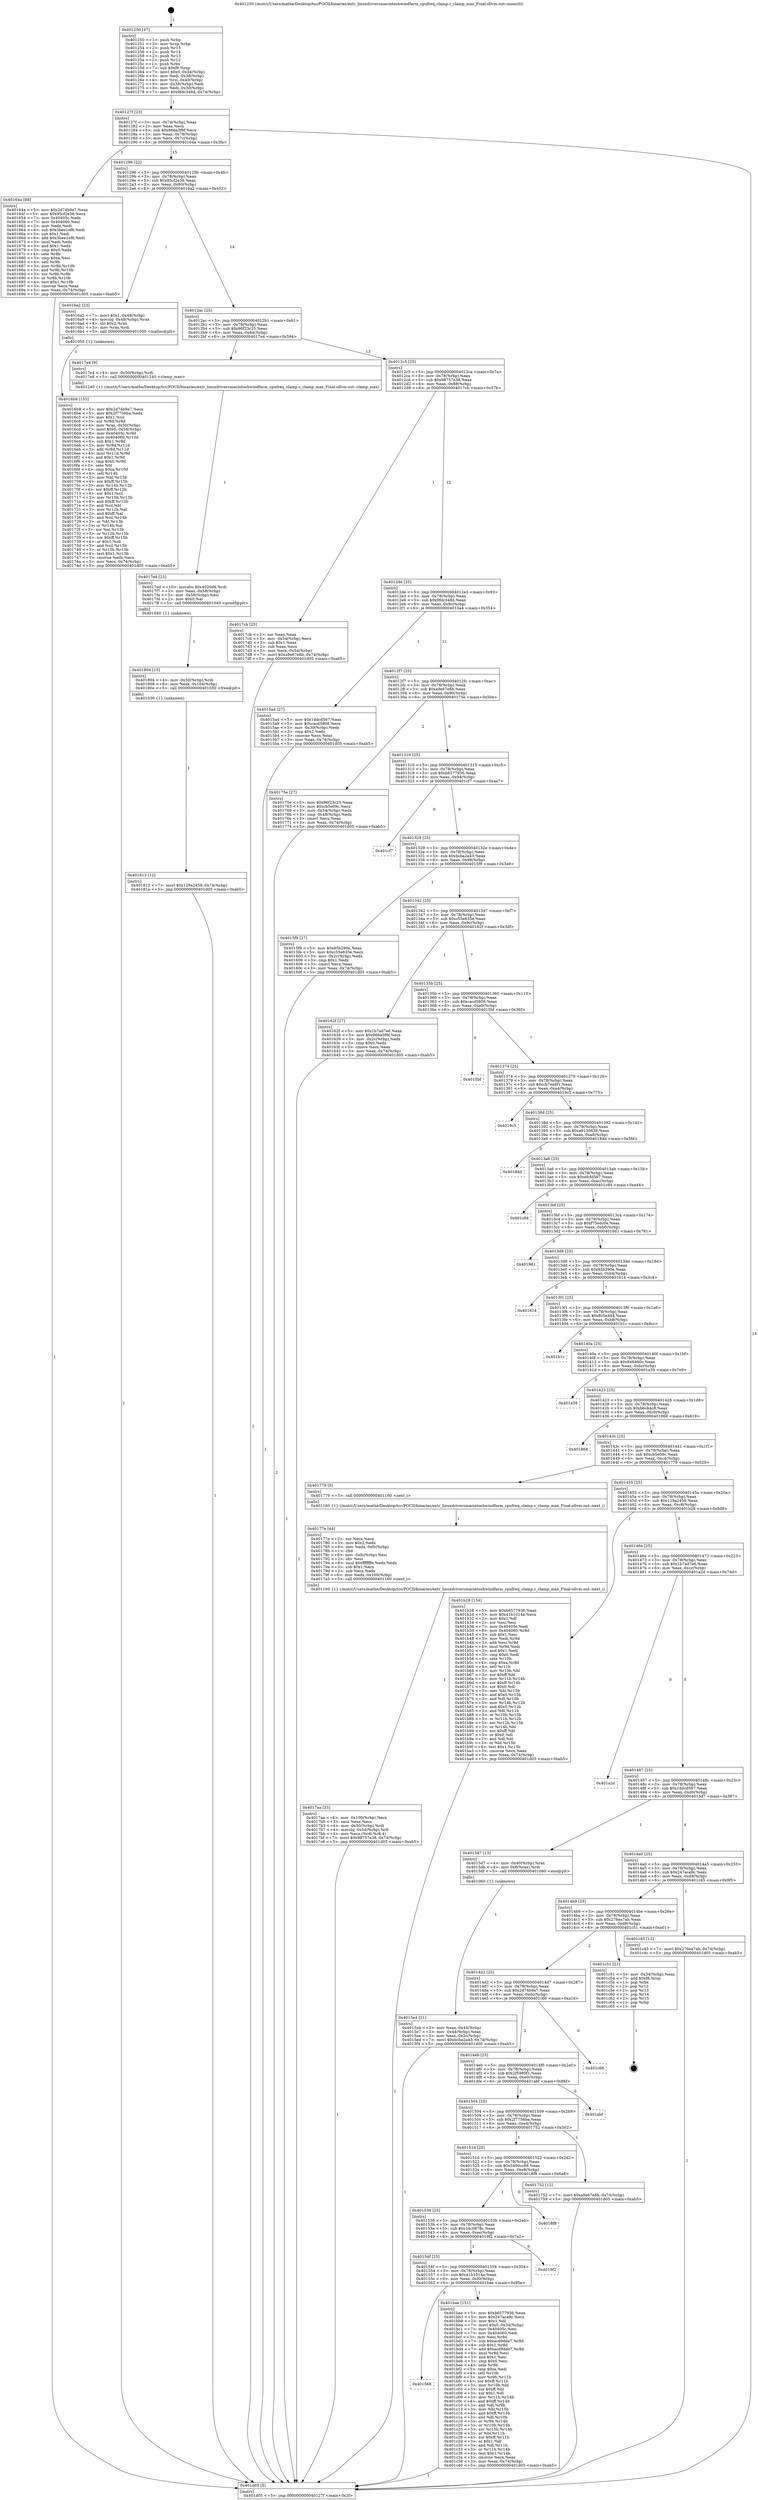 digraph "0x401250" {
  label = "0x401250 (/mnt/c/Users/mathe/Desktop/tcc/POCII/binaries/extr_linuxdriversmacintoshwindfarm_cpufreq_clamp.c_clamp_max_Final-ollvm.out::main(0))"
  labelloc = "t"
  node[shape=record]

  Entry [label="",width=0.3,height=0.3,shape=circle,fillcolor=black,style=filled]
  "0x40127f" [label="{
     0x40127f [23]\l
     | [instrs]\l
     &nbsp;&nbsp;0x40127f \<+3\>: mov -0x74(%rbp),%eax\l
     &nbsp;&nbsp;0x401282 \<+2\>: mov %eax,%ecx\l
     &nbsp;&nbsp;0x401284 \<+6\>: sub $0x866a3f9f,%ecx\l
     &nbsp;&nbsp;0x40128a \<+3\>: mov %eax,-0x78(%rbp)\l
     &nbsp;&nbsp;0x40128d \<+3\>: mov %ecx,-0x7c(%rbp)\l
     &nbsp;&nbsp;0x401290 \<+6\>: je 000000000040164a \<main+0x3fa\>\l
  }"]
  "0x40164a" [label="{
     0x40164a [88]\l
     | [instrs]\l
     &nbsp;&nbsp;0x40164a \<+5\>: mov $0x2d74b9a7,%eax\l
     &nbsp;&nbsp;0x40164f \<+5\>: mov $0x95cf2e36,%ecx\l
     &nbsp;&nbsp;0x401654 \<+7\>: mov 0x40405c,%edx\l
     &nbsp;&nbsp;0x40165b \<+7\>: mov 0x404060,%esi\l
     &nbsp;&nbsp;0x401662 \<+2\>: mov %edx,%edi\l
     &nbsp;&nbsp;0x401664 \<+6\>: sub $0x3bee1ef6,%edi\l
     &nbsp;&nbsp;0x40166a \<+3\>: sub $0x1,%edi\l
     &nbsp;&nbsp;0x40166d \<+6\>: add $0x3bee1ef6,%edi\l
     &nbsp;&nbsp;0x401673 \<+3\>: imul %edi,%edx\l
     &nbsp;&nbsp;0x401676 \<+3\>: and $0x1,%edx\l
     &nbsp;&nbsp;0x401679 \<+3\>: cmp $0x0,%edx\l
     &nbsp;&nbsp;0x40167c \<+4\>: sete %r8b\l
     &nbsp;&nbsp;0x401680 \<+3\>: cmp $0xa,%esi\l
     &nbsp;&nbsp;0x401683 \<+4\>: setl %r9b\l
     &nbsp;&nbsp;0x401687 \<+3\>: mov %r8b,%r10b\l
     &nbsp;&nbsp;0x40168a \<+3\>: and %r9b,%r10b\l
     &nbsp;&nbsp;0x40168d \<+3\>: xor %r9b,%r8b\l
     &nbsp;&nbsp;0x401690 \<+3\>: or %r8b,%r10b\l
     &nbsp;&nbsp;0x401693 \<+4\>: test $0x1,%r10b\l
     &nbsp;&nbsp;0x401697 \<+3\>: cmovne %ecx,%eax\l
     &nbsp;&nbsp;0x40169a \<+3\>: mov %eax,-0x74(%rbp)\l
     &nbsp;&nbsp;0x40169d \<+5\>: jmp 0000000000401d05 \<main+0xab5\>\l
  }"]
  "0x401296" [label="{
     0x401296 [22]\l
     | [instrs]\l
     &nbsp;&nbsp;0x401296 \<+5\>: jmp 000000000040129b \<main+0x4b\>\l
     &nbsp;&nbsp;0x40129b \<+3\>: mov -0x78(%rbp),%eax\l
     &nbsp;&nbsp;0x40129e \<+5\>: sub $0x95cf2e36,%eax\l
     &nbsp;&nbsp;0x4012a3 \<+3\>: mov %eax,-0x80(%rbp)\l
     &nbsp;&nbsp;0x4012a6 \<+6\>: je 00000000004016a2 \<main+0x452\>\l
  }"]
  Exit [label="",width=0.3,height=0.3,shape=circle,fillcolor=black,style=filled,peripheries=2]
  "0x4016a2" [label="{
     0x4016a2 [23]\l
     | [instrs]\l
     &nbsp;&nbsp;0x4016a2 \<+7\>: movl $0x1,-0x48(%rbp)\l
     &nbsp;&nbsp;0x4016a9 \<+4\>: movslq -0x48(%rbp),%rax\l
     &nbsp;&nbsp;0x4016ad \<+4\>: shl $0x2,%rax\l
     &nbsp;&nbsp;0x4016b1 \<+3\>: mov %rax,%rdi\l
     &nbsp;&nbsp;0x4016b4 \<+5\>: call 0000000000401050 \<malloc@plt\>\l
     | [calls]\l
     &nbsp;&nbsp;0x401050 \{1\} (unknown)\l
  }"]
  "0x4012ac" [label="{
     0x4012ac [25]\l
     | [instrs]\l
     &nbsp;&nbsp;0x4012ac \<+5\>: jmp 00000000004012b1 \<main+0x61\>\l
     &nbsp;&nbsp;0x4012b1 \<+3\>: mov -0x78(%rbp),%eax\l
     &nbsp;&nbsp;0x4012b4 \<+5\>: sub $0x96f23c25,%eax\l
     &nbsp;&nbsp;0x4012b9 \<+6\>: mov %eax,-0x84(%rbp)\l
     &nbsp;&nbsp;0x4012bf \<+6\>: je 00000000004017e4 \<main+0x594\>\l
  }"]
  "0x401568" [label="{
     0x401568\l
  }", style=dashed]
  "0x4017e4" [label="{
     0x4017e4 [9]\l
     | [instrs]\l
     &nbsp;&nbsp;0x4017e4 \<+4\>: mov -0x50(%rbp),%rdi\l
     &nbsp;&nbsp;0x4017e8 \<+5\>: call 0000000000401240 \<clamp_max\>\l
     | [calls]\l
     &nbsp;&nbsp;0x401240 \{1\} (/mnt/c/Users/mathe/Desktop/tcc/POCII/binaries/extr_linuxdriversmacintoshwindfarm_cpufreq_clamp.c_clamp_max_Final-ollvm.out::clamp_max)\l
  }"]
  "0x4012c5" [label="{
     0x4012c5 [25]\l
     | [instrs]\l
     &nbsp;&nbsp;0x4012c5 \<+5\>: jmp 00000000004012ca \<main+0x7a\>\l
     &nbsp;&nbsp;0x4012ca \<+3\>: mov -0x78(%rbp),%eax\l
     &nbsp;&nbsp;0x4012cd \<+5\>: sub $0x98757e38,%eax\l
     &nbsp;&nbsp;0x4012d2 \<+6\>: mov %eax,-0x88(%rbp)\l
     &nbsp;&nbsp;0x4012d8 \<+6\>: je 00000000004017cb \<main+0x57b\>\l
  }"]
  "0x401bae" [label="{
     0x401bae [151]\l
     | [instrs]\l
     &nbsp;&nbsp;0x401bae \<+5\>: mov $0xb6577936,%eax\l
     &nbsp;&nbsp;0x401bb3 \<+5\>: mov $0x247aca9c,%ecx\l
     &nbsp;&nbsp;0x401bb8 \<+2\>: mov $0x1,%dl\l
     &nbsp;&nbsp;0x401bba \<+7\>: movl $0x0,-0x34(%rbp)\l
     &nbsp;&nbsp;0x401bc1 \<+7\>: mov 0x40405c,%esi\l
     &nbsp;&nbsp;0x401bc8 \<+7\>: mov 0x404060,%edi\l
     &nbsp;&nbsp;0x401bcf \<+3\>: mov %esi,%r8d\l
     &nbsp;&nbsp;0x401bd2 \<+7\>: sub $0xacd9dde7,%r8d\l
     &nbsp;&nbsp;0x401bd9 \<+4\>: sub $0x1,%r8d\l
     &nbsp;&nbsp;0x401bdd \<+7\>: add $0xacd9dde7,%r8d\l
     &nbsp;&nbsp;0x401be4 \<+4\>: imul %r8d,%esi\l
     &nbsp;&nbsp;0x401be8 \<+3\>: and $0x1,%esi\l
     &nbsp;&nbsp;0x401beb \<+3\>: cmp $0x0,%esi\l
     &nbsp;&nbsp;0x401bee \<+4\>: sete %r9b\l
     &nbsp;&nbsp;0x401bf2 \<+3\>: cmp $0xa,%edi\l
     &nbsp;&nbsp;0x401bf5 \<+4\>: setl %r10b\l
     &nbsp;&nbsp;0x401bf9 \<+3\>: mov %r9b,%r11b\l
     &nbsp;&nbsp;0x401bfc \<+4\>: xor $0xff,%r11b\l
     &nbsp;&nbsp;0x401c00 \<+3\>: mov %r10b,%bl\l
     &nbsp;&nbsp;0x401c03 \<+3\>: xor $0xff,%bl\l
     &nbsp;&nbsp;0x401c06 \<+3\>: xor $0x1,%dl\l
     &nbsp;&nbsp;0x401c09 \<+3\>: mov %r11b,%r14b\l
     &nbsp;&nbsp;0x401c0c \<+4\>: and $0xff,%r14b\l
     &nbsp;&nbsp;0x401c10 \<+3\>: and %dl,%r9b\l
     &nbsp;&nbsp;0x401c13 \<+3\>: mov %bl,%r15b\l
     &nbsp;&nbsp;0x401c16 \<+4\>: and $0xff,%r15b\l
     &nbsp;&nbsp;0x401c1a \<+3\>: and %dl,%r10b\l
     &nbsp;&nbsp;0x401c1d \<+3\>: or %r9b,%r14b\l
     &nbsp;&nbsp;0x401c20 \<+3\>: or %r10b,%r15b\l
     &nbsp;&nbsp;0x401c23 \<+3\>: xor %r15b,%r14b\l
     &nbsp;&nbsp;0x401c26 \<+3\>: or %bl,%r11b\l
     &nbsp;&nbsp;0x401c29 \<+4\>: xor $0xff,%r11b\l
     &nbsp;&nbsp;0x401c2d \<+3\>: or $0x1,%dl\l
     &nbsp;&nbsp;0x401c30 \<+3\>: and %dl,%r11b\l
     &nbsp;&nbsp;0x401c33 \<+3\>: or %r11b,%r14b\l
     &nbsp;&nbsp;0x401c36 \<+4\>: test $0x1,%r14b\l
     &nbsp;&nbsp;0x401c3a \<+3\>: cmovne %ecx,%eax\l
     &nbsp;&nbsp;0x401c3d \<+3\>: mov %eax,-0x74(%rbp)\l
     &nbsp;&nbsp;0x401c40 \<+5\>: jmp 0000000000401d05 \<main+0xab5\>\l
  }"]
  "0x4017cb" [label="{
     0x4017cb [25]\l
     | [instrs]\l
     &nbsp;&nbsp;0x4017cb \<+2\>: xor %eax,%eax\l
     &nbsp;&nbsp;0x4017cd \<+3\>: mov -0x54(%rbp),%ecx\l
     &nbsp;&nbsp;0x4017d0 \<+3\>: sub $0x1,%eax\l
     &nbsp;&nbsp;0x4017d3 \<+2\>: sub %eax,%ecx\l
     &nbsp;&nbsp;0x4017d5 \<+3\>: mov %ecx,-0x54(%rbp)\l
     &nbsp;&nbsp;0x4017d8 \<+7\>: movl $0xa9e67e8b,-0x74(%rbp)\l
     &nbsp;&nbsp;0x4017df \<+5\>: jmp 0000000000401d05 \<main+0xab5\>\l
  }"]
  "0x4012de" [label="{
     0x4012de [25]\l
     | [instrs]\l
     &nbsp;&nbsp;0x4012de \<+5\>: jmp 00000000004012e3 \<main+0x93\>\l
     &nbsp;&nbsp;0x4012e3 \<+3\>: mov -0x78(%rbp),%eax\l
     &nbsp;&nbsp;0x4012e6 \<+5\>: sub $0x9fdc348d,%eax\l
     &nbsp;&nbsp;0x4012eb \<+6\>: mov %eax,-0x8c(%rbp)\l
     &nbsp;&nbsp;0x4012f1 \<+6\>: je 00000000004015a4 \<main+0x354\>\l
  }"]
  "0x40154f" [label="{
     0x40154f [25]\l
     | [instrs]\l
     &nbsp;&nbsp;0x40154f \<+5\>: jmp 0000000000401554 \<main+0x304\>\l
     &nbsp;&nbsp;0x401554 \<+3\>: mov -0x78(%rbp),%eax\l
     &nbsp;&nbsp;0x401557 \<+5\>: sub $0x41b1014a,%eax\l
     &nbsp;&nbsp;0x40155c \<+6\>: mov %eax,-0xf0(%rbp)\l
     &nbsp;&nbsp;0x401562 \<+6\>: je 0000000000401bae \<main+0x95e\>\l
  }"]
  "0x4015a4" [label="{
     0x4015a4 [27]\l
     | [instrs]\l
     &nbsp;&nbsp;0x4015a4 \<+5\>: mov $0x1ddcd567,%eax\l
     &nbsp;&nbsp;0x4015a9 \<+5\>: mov $0xcacd5808,%ecx\l
     &nbsp;&nbsp;0x4015ae \<+3\>: mov -0x30(%rbp),%edx\l
     &nbsp;&nbsp;0x4015b1 \<+3\>: cmp $0x2,%edx\l
     &nbsp;&nbsp;0x4015b4 \<+3\>: cmovne %ecx,%eax\l
     &nbsp;&nbsp;0x4015b7 \<+3\>: mov %eax,-0x74(%rbp)\l
     &nbsp;&nbsp;0x4015ba \<+5\>: jmp 0000000000401d05 \<main+0xab5\>\l
  }"]
  "0x4012f7" [label="{
     0x4012f7 [25]\l
     | [instrs]\l
     &nbsp;&nbsp;0x4012f7 \<+5\>: jmp 00000000004012fc \<main+0xac\>\l
     &nbsp;&nbsp;0x4012fc \<+3\>: mov -0x78(%rbp),%eax\l
     &nbsp;&nbsp;0x4012ff \<+5\>: sub $0xa9e67e8b,%eax\l
     &nbsp;&nbsp;0x401304 \<+6\>: mov %eax,-0x90(%rbp)\l
     &nbsp;&nbsp;0x40130a \<+6\>: je 000000000040175e \<main+0x50e\>\l
  }"]
  "0x401d05" [label="{
     0x401d05 [5]\l
     | [instrs]\l
     &nbsp;&nbsp;0x401d05 \<+5\>: jmp 000000000040127f \<main+0x2f\>\l
  }"]
  "0x401250" [label="{
     0x401250 [47]\l
     | [instrs]\l
     &nbsp;&nbsp;0x401250 \<+1\>: push %rbp\l
     &nbsp;&nbsp;0x401251 \<+3\>: mov %rsp,%rbp\l
     &nbsp;&nbsp;0x401254 \<+2\>: push %r15\l
     &nbsp;&nbsp;0x401256 \<+2\>: push %r14\l
     &nbsp;&nbsp;0x401258 \<+2\>: push %r13\l
     &nbsp;&nbsp;0x40125a \<+2\>: push %r12\l
     &nbsp;&nbsp;0x40125c \<+1\>: push %rbx\l
     &nbsp;&nbsp;0x40125d \<+7\>: sub $0xf8,%rsp\l
     &nbsp;&nbsp;0x401264 \<+7\>: movl $0x0,-0x34(%rbp)\l
     &nbsp;&nbsp;0x40126b \<+3\>: mov %edi,-0x38(%rbp)\l
     &nbsp;&nbsp;0x40126e \<+4\>: mov %rsi,-0x40(%rbp)\l
     &nbsp;&nbsp;0x401272 \<+3\>: mov -0x38(%rbp),%edi\l
     &nbsp;&nbsp;0x401275 \<+3\>: mov %edi,-0x30(%rbp)\l
     &nbsp;&nbsp;0x401278 \<+7\>: movl $0x9fdc348d,-0x74(%rbp)\l
  }"]
  "0x4019f2" [label="{
     0x4019f2\l
  }", style=dashed]
  "0x40175e" [label="{
     0x40175e [27]\l
     | [instrs]\l
     &nbsp;&nbsp;0x40175e \<+5\>: mov $0x96f23c25,%eax\l
     &nbsp;&nbsp;0x401763 \<+5\>: mov $0xcb5e09c,%ecx\l
     &nbsp;&nbsp;0x401768 \<+3\>: mov -0x54(%rbp),%edx\l
     &nbsp;&nbsp;0x40176b \<+3\>: cmp -0x48(%rbp),%edx\l
     &nbsp;&nbsp;0x40176e \<+3\>: cmovl %ecx,%eax\l
     &nbsp;&nbsp;0x401771 \<+3\>: mov %eax,-0x74(%rbp)\l
     &nbsp;&nbsp;0x401774 \<+5\>: jmp 0000000000401d05 \<main+0xab5\>\l
  }"]
  "0x401310" [label="{
     0x401310 [25]\l
     | [instrs]\l
     &nbsp;&nbsp;0x401310 \<+5\>: jmp 0000000000401315 \<main+0xc5\>\l
     &nbsp;&nbsp;0x401315 \<+3\>: mov -0x78(%rbp),%eax\l
     &nbsp;&nbsp;0x401318 \<+5\>: sub $0xb6577936,%eax\l
     &nbsp;&nbsp;0x40131d \<+6\>: mov %eax,-0x94(%rbp)\l
     &nbsp;&nbsp;0x401323 \<+6\>: je 0000000000401cf7 \<main+0xaa7\>\l
  }"]
  "0x401536" [label="{
     0x401536 [25]\l
     | [instrs]\l
     &nbsp;&nbsp;0x401536 \<+5\>: jmp 000000000040153b \<main+0x2eb\>\l
     &nbsp;&nbsp;0x40153b \<+3\>: mov -0x78(%rbp),%eax\l
     &nbsp;&nbsp;0x40153e \<+5\>: sub $0x34c0878c,%eax\l
     &nbsp;&nbsp;0x401543 \<+6\>: mov %eax,-0xec(%rbp)\l
     &nbsp;&nbsp;0x401549 \<+6\>: je 00000000004019f2 \<main+0x7a2\>\l
  }"]
  "0x401cf7" [label="{
     0x401cf7\l
  }", style=dashed]
  "0x401329" [label="{
     0x401329 [25]\l
     | [instrs]\l
     &nbsp;&nbsp;0x401329 \<+5\>: jmp 000000000040132e \<main+0xde\>\l
     &nbsp;&nbsp;0x40132e \<+3\>: mov -0x78(%rbp),%eax\l
     &nbsp;&nbsp;0x401331 \<+5\>: sub $0xbcba2a43,%eax\l
     &nbsp;&nbsp;0x401336 \<+6\>: mov %eax,-0x98(%rbp)\l
     &nbsp;&nbsp;0x40133c \<+6\>: je 00000000004015f9 \<main+0x3a9\>\l
  }"]
  "0x4018f8" [label="{
     0x4018f8\l
  }", style=dashed]
  "0x4015f9" [label="{
     0x4015f9 [27]\l
     | [instrs]\l
     &nbsp;&nbsp;0x4015f9 \<+5\>: mov $0x85b290e,%eax\l
     &nbsp;&nbsp;0x4015fe \<+5\>: mov $0xc55e635e,%ecx\l
     &nbsp;&nbsp;0x401603 \<+3\>: mov -0x2c(%rbp),%edx\l
     &nbsp;&nbsp;0x401606 \<+3\>: cmp $0x1,%edx\l
     &nbsp;&nbsp;0x401609 \<+3\>: cmovl %ecx,%eax\l
     &nbsp;&nbsp;0x40160c \<+3\>: mov %eax,-0x74(%rbp)\l
     &nbsp;&nbsp;0x40160f \<+5\>: jmp 0000000000401d05 \<main+0xab5\>\l
  }"]
  "0x401342" [label="{
     0x401342 [25]\l
     | [instrs]\l
     &nbsp;&nbsp;0x401342 \<+5\>: jmp 0000000000401347 \<main+0xf7\>\l
     &nbsp;&nbsp;0x401347 \<+3\>: mov -0x78(%rbp),%eax\l
     &nbsp;&nbsp;0x40134a \<+5\>: sub $0xc55e635e,%eax\l
     &nbsp;&nbsp;0x40134f \<+6\>: mov %eax,-0x9c(%rbp)\l
     &nbsp;&nbsp;0x401355 \<+6\>: je 000000000040162f \<main+0x3df\>\l
  }"]
  "0x401813" [label="{
     0x401813 [12]\l
     | [instrs]\l
     &nbsp;&nbsp;0x401813 \<+7\>: movl $0x129a2459,-0x74(%rbp)\l
     &nbsp;&nbsp;0x40181a \<+5\>: jmp 0000000000401d05 \<main+0xab5\>\l
  }"]
  "0x40162f" [label="{
     0x40162f [27]\l
     | [instrs]\l
     &nbsp;&nbsp;0x40162f \<+5\>: mov $0x1b7ad7e6,%eax\l
     &nbsp;&nbsp;0x401634 \<+5\>: mov $0x866a3f9f,%ecx\l
     &nbsp;&nbsp;0x401639 \<+3\>: mov -0x2c(%rbp),%edx\l
     &nbsp;&nbsp;0x40163c \<+3\>: cmp $0x0,%edx\l
     &nbsp;&nbsp;0x40163f \<+3\>: cmove %ecx,%eax\l
     &nbsp;&nbsp;0x401642 \<+3\>: mov %eax,-0x74(%rbp)\l
     &nbsp;&nbsp;0x401645 \<+5\>: jmp 0000000000401d05 \<main+0xab5\>\l
  }"]
  "0x40135b" [label="{
     0x40135b [25]\l
     | [instrs]\l
     &nbsp;&nbsp;0x40135b \<+5\>: jmp 0000000000401360 \<main+0x110\>\l
     &nbsp;&nbsp;0x401360 \<+3\>: mov -0x78(%rbp),%eax\l
     &nbsp;&nbsp;0x401363 \<+5\>: sub $0xcacd5808,%eax\l
     &nbsp;&nbsp;0x401368 \<+6\>: mov %eax,-0xa0(%rbp)\l
     &nbsp;&nbsp;0x40136e \<+6\>: je 00000000004015bf \<main+0x36f\>\l
  }"]
  "0x401804" [label="{
     0x401804 [15]\l
     | [instrs]\l
     &nbsp;&nbsp;0x401804 \<+4\>: mov -0x50(%rbp),%rdi\l
     &nbsp;&nbsp;0x401808 \<+6\>: mov %eax,-0x104(%rbp)\l
     &nbsp;&nbsp;0x40180e \<+5\>: call 0000000000401030 \<free@plt\>\l
     | [calls]\l
     &nbsp;&nbsp;0x401030 \{1\} (unknown)\l
  }"]
  "0x4015bf" [label="{
     0x4015bf\l
  }", style=dashed]
  "0x401374" [label="{
     0x401374 [25]\l
     | [instrs]\l
     &nbsp;&nbsp;0x401374 \<+5\>: jmp 0000000000401379 \<main+0x129\>\l
     &nbsp;&nbsp;0x401379 \<+3\>: mov -0x78(%rbp),%eax\l
     &nbsp;&nbsp;0x40137c \<+5\>: sub $0xcb7ea8f1,%eax\l
     &nbsp;&nbsp;0x401381 \<+6\>: mov %eax,-0xa4(%rbp)\l
     &nbsp;&nbsp;0x401387 \<+6\>: je 00000000004019c5 \<main+0x775\>\l
  }"]
  "0x4017ed" [label="{
     0x4017ed [23]\l
     | [instrs]\l
     &nbsp;&nbsp;0x4017ed \<+10\>: movabs $0x4020d6,%rdi\l
     &nbsp;&nbsp;0x4017f7 \<+3\>: mov %eax,-0x58(%rbp)\l
     &nbsp;&nbsp;0x4017fa \<+3\>: mov -0x58(%rbp),%esi\l
     &nbsp;&nbsp;0x4017fd \<+2\>: mov $0x0,%al\l
     &nbsp;&nbsp;0x4017ff \<+5\>: call 0000000000401040 \<printf@plt\>\l
     | [calls]\l
     &nbsp;&nbsp;0x401040 \{1\} (unknown)\l
  }"]
  "0x4019c5" [label="{
     0x4019c5\l
  }", style=dashed]
  "0x40138d" [label="{
     0x40138d [25]\l
     | [instrs]\l
     &nbsp;&nbsp;0x40138d \<+5\>: jmp 0000000000401392 \<main+0x142\>\l
     &nbsp;&nbsp;0x401392 \<+3\>: mov -0x78(%rbp),%eax\l
     &nbsp;&nbsp;0x401395 \<+5\>: sub $0xe9130638,%eax\l
     &nbsp;&nbsp;0x40139a \<+6\>: mov %eax,-0xa8(%rbp)\l
     &nbsp;&nbsp;0x4013a0 \<+6\>: je 000000000040184d \<main+0x5fd\>\l
  }"]
  "0x4017aa" [label="{
     0x4017aa [33]\l
     | [instrs]\l
     &nbsp;&nbsp;0x4017aa \<+6\>: mov -0x100(%rbp),%ecx\l
     &nbsp;&nbsp;0x4017b0 \<+3\>: imul %eax,%ecx\l
     &nbsp;&nbsp;0x4017b3 \<+4\>: mov -0x50(%rbp),%rdi\l
     &nbsp;&nbsp;0x4017b7 \<+4\>: movslq -0x54(%rbp),%r8\l
     &nbsp;&nbsp;0x4017bb \<+4\>: mov %ecx,(%rdi,%r8,4)\l
     &nbsp;&nbsp;0x4017bf \<+7\>: movl $0x98757e38,-0x74(%rbp)\l
     &nbsp;&nbsp;0x4017c6 \<+5\>: jmp 0000000000401d05 \<main+0xab5\>\l
  }"]
  "0x40184d" [label="{
     0x40184d\l
  }", style=dashed]
  "0x4013a6" [label="{
     0x4013a6 [25]\l
     | [instrs]\l
     &nbsp;&nbsp;0x4013a6 \<+5\>: jmp 00000000004013ab \<main+0x15b\>\l
     &nbsp;&nbsp;0x4013ab \<+3\>: mov -0x78(%rbp),%eax\l
     &nbsp;&nbsp;0x4013ae \<+5\>: sub $0xefcfd567,%eax\l
     &nbsp;&nbsp;0x4013b3 \<+6\>: mov %eax,-0xac(%rbp)\l
     &nbsp;&nbsp;0x4013b9 \<+6\>: je 0000000000401c94 \<main+0xa44\>\l
  }"]
  "0x40177e" [label="{
     0x40177e [44]\l
     | [instrs]\l
     &nbsp;&nbsp;0x40177e \<+2\>: xor %ecx,%ecx\l
     &nbsp;&nbsp;0x401780 \<+5\>: mov $0x2,%edx\l
     &nbsp;&nbsp;0x401785 \<+6\>: mov %edx,-0xfc(%rbp)\l
     &nbsp;&nbsp;0x40178b \<+1\>: cltd\l
     &nbsp;&nbsp;0x40178c \<+6\>: mov -0xfc(%rbp),%esi\l
     &nbsp;&nbsp;0x401792 \<+2\>: idiv %esi\l
     &nbsp;&nbsp;0x401794 \<+6\>: imul $0xfffffffe,%edx,%edx\l
     &nbsp;&nbsp;0x40179a \<+3\>: sub $0x1,%ecx\l
     &nbsp;&nbsp;0x40179d \<+2\>: sub %ecx,%edx\l
     &nbsp;&nbsp;0x40179f \<+6\>: mov %edx,-0x100(%rbp)\l
     &nbsp;&nbsp;0x4017a5 \<+5\>: call 0000000000401160 \<next_i\>\l
     | [calls]\l
     &nbsp;&nbsp;0x401160 \{1\} (/mnt/c/Users/mathe/Desktop/tcc/POCII/binaries/extr_linuxdriversmacintoshwindfarm_cpufreq_clamp.c_clamp_max_Final-ollvm.out::next_i)\l
  }"]
  "0x401c94" [label="{
     0x401c94\l
  }", style=dashed]
  "0x4013bf" [label="{
     0x4013bf [25]\l
     | [instrs]\l
     &nbsp;&nbsp;0x4013bf \<+5\>: jmp 00000000004013c4 \<main+0x174\>\l
     &nbsp;&nbsp;0x4013c4 \<+3\>: mov -0x78(%rbp),%eax\l
     &nbsp;&nbsp;0x4013c7 \<+5\>: sub $0xf75edc0e,%eax\l
     &nbsp;&nbsp;0x4013cc \<+6\>: mov %eax,-0xb0(%rbp)\l
     &nbsp;&nbsp;0x4013d2 \<+6\>: je 00000000004019d1 \<main+0x781\>\l
  }"]
  "0x40151d" [label="{
     0x40151d [25]\l
     | [instrs]\l
     &nbsp;&nbsp;0x40151d \<+5\>: jmp 0000000000401522 \<main+0x2d2\>\l
     &nbsp;&nbsp;0x401522 \<+3\>: mov -0x78(%rbp),%eax\l
     &nbsp;&nbsp;0x401525 \<+5\>: sub $0x3490cc89,%eax\l
     &nbsp;&nbsp;0x40152a \<+6\>: mov %eax,-0xe8(%rbp)\l
     &nbsp;&nbsp;0x401530 \<+6\>: je 00000000004018f8 \<main+0x6a8\>\l
  }"]
  "0x4019d1" [label="{
     0x4019d1\l
  }", style=dashed]
  "0x4013d8" [label="{
     0x4013d8 [25]\l
     | [instrs]\l
     &nbsp;&nbsp;0x4013d8 \<+5\>: jmp 00000000004013dd \<main+0x18d\>\l
     &nbsp;&nbsp;0x4013dd \<+3\>: mov -0x78(%rbp),%eax\l
     &nbsp;&nbsp;0x4013e0 \<+5\>: sub $0x85b290e,%eax\l
     &nbsp;&nbsp;0x4013e5 \<+6\>: mov %eax,-0xb4(%rbp)\l
     &nbsp;&nbsp;0x4013eb \<+6\>: je 0000000000401614 \<main+0x3c4\>\l
  }"]
  "0x401752" [label="{
     0x401752 [12]\l
     | [instrs]\l
     &nbsp;&nbsp;0x401752 \<+7\>: movl $0xa9e67e8b,-0x74(%rbp)\l
     &nbsp;&nbsp;0x401759 \<+5\>: jmp 0000000000401d05 \<main+0xab5\>\l
  }"]
  "0x401614" [label="{
     0x401614\l
  }", style=dashed]
  "0x4013f1" [label="{
     0x4013f1 [25]\l
     | [instrs]\l
     &nbsp;&nbsp;0x4013f1 \<+5\>: jmp 00000000004013f6 \<main+0x1a6\>\l
     &nbsp;&nbsp;0x4013f6 \<+3\>: mov -0x78(%rbp),%eax\l
     &nbsp;&nbsp;0x4013f9 \<+5\>: sub $0x8c5e484,%eax\l
     &nbsp;&nbsp;0x4013fe \<+6\>: mov %eax,-0xb8(%rbp)\l
     &nbsp;&nbsp;0x401404 \<+6\>: je 0000000000401b1c \<main+0x8cc\>\l
  }"]
  "0x401504" [label="{
     0x401504 [25]\l
     | [instrs]\l
     &nbsp;&nbsp;0x401504 \<+5\>: jmp 0000000000401509 \<main+0x2b9\>\l
     &nbsp;&nbsp;0x401509 \<+3\>: mov -0x78(%rbp),%eax\l
     &nbsp;&nbsp;0x40150c \<+5\>: sub $0x2f7756ba,%eax\l
     &nbsp;&nbsp;0x401511 \<+6\>: mov %eax,-0xe4(%rbp)\l
     &nbsp;&nbsp;0x401517 \<+6\>: je 0000000000401752 \<main+0x502\>\l
  }"]
  "0x401b1c" [label="{
     0x401b1c\l
  }", style=dashed]
  "0x40140a" [label="{
     0x40140a [25]\l
     | [instrs]\l
     &nbsp;&nbsp;0x40140a \<+5\>: jmp 000000000040140f \<main+0x1bf\>\l
     &nbsp;&nbsp;0x40140f \<+3\>: mov -0x78(%rbp),%eax\l
     &nbsp;&nbsp;0x401412 \<+5\>: sub $0x946460c,%eax\l
     &nbsp;&nbsp;0x401417 \<+6\>: mov %eax,-0xbc(%rbp)\l
     &nbsp;&nbsp;0x40141d \<+6\>: je 0000000000401a39 \<main+0x7e9\>\l
  }"]
  "0x401abf" [label="{
     0x401abf\l
  }", style=dashed]
  "0x401a39" [label="{
     0x401a39\l
  }", style=dashed]
  "0x401423" [label="{
     0x401423 [25]\l
     | [instrs]\l
     &nbsp;&nbsp;0x401423 \<+5\>: jmp 0000000000401428 \<main+0x1d8\>\l
     &nbsp;&nbsp;0x401428 \<+3\>: mov -0x78(%rbp),%eax\l
     &nbsp;&nbsp;0x40142b \<+5\>: sub $0xbbcb4c8,%eax\l
     &nbsp;&nbsp;0x401430 \<+6\>: mov %eax,-0xc0(%rbp)\l
     &nbsp;&nbsp;0x401436 \<+6\>: je 0000000000401868 \<main+0x618\>\l
  }"]
  "0x4014eb" [label="{
     0x4014eb [25]\l
     | [instrs]\l
     &nbsp;&nbsp;0x4014eb \<+5\>: jmp 00000000004014f0 \<main+0x2a0\>\l
     &nbsp;&nbsp;0x4014f0 \<+3\>: mov -0x78(%rbp),%eax\l
     &nbsp;&nbsp;0x4014f3 \<+5\>: sub $0x2f5980f1,%eax\l
     &nbsp;&nbsp;0x4014f8 \<+6\>: mov %eax,-0xe0(%rbp)\l
     &nbsp;&nbsp;0x4014fe \<+6\>: je 0000000000401abf \<main+0x86f\>\l
  }"]
  "0x401868" [label="{
     0x401868\l
  }", style=dashed]
  "0x40143c" [label="{
     0x40143c [25]\l
     | [instrs]\l
     &nbsp;&nbsp;0x40143c \<+5\>: jmp 0000000000401441 \<main+0x1f1\>\l
     &nbsp;&nbsp;0x401441 \<+3\>: mov -0x78(%rbp),%eax\l
     &nbsp;&nbsp;0x401444 \<+5\>: sub $0xcb5e09c,%eax\l
     &nbsp;&nbsp;0x401449 \<+6\>: mov %eax,-0xc4(%rbp)\l
     &nbsp;&nbsp;0x40144f \<+6\>: je 0000000000401779 \<main+0x529\>\l
  }"]
  "0x401c66" [label="{
     0x401c66\l
  }", style=dashed]
  "0x401779" [label="{
     0x401779 [5]\l
     | [instrs]\l
     &nbsp;&nbsp;0x401779 \<+5\>: call 0000000000401160 \<next_i\>\l
     | [calls]\l
     &nbsp;&nbsp;0x401160 \{1\} (/mnt/c/Users/mathe/Desktop/tcc/POCII/binaries/extr_linuxdriversmacintoshwindfarm_cpufreq_clamp.c_clamp_max_Final-ollvm.out::next_i)\l
  }"]
  "0x401455" [label="{
     0x401455 [25]\l
     | [instrs]\l
     &nbsp;&nbsp;0x401455 \<+5\>: jmp 000000000040145a \<main+0x20a\>\l
     &nbsp;&nbsp;0x40145a \<+3\>: mov -0x78(%rbp),%eax\l
     &nbsp;&nbsp;0x40145d \<+5\>: sub $0x129a2459,%eax\l
     &nbsp;&nbsp;0x401462 \<+6\>: mov %eax,-0xc8(%rbp)\l
     &nbsp;&nbsp;0x401468 \<+6\>: je 0000000000401b28 \<main+0x8d8\>\l
  }"]
  "0x4014d2" [label="{
     0x4014d2 [25]\l
     | [instrs]\l
     &nbsp;&nbsp;0x4014d2 \<+5\>: jmp 00000000004014d7 \<main+0x287\>\l
     &nbsp;&nbsp;0x4014d7 \<+3\>: mov -0x78(%rbp),%eax\l
     &nbsp;&nbsp;0x4014da \<+5\>: sub $0x2d74b9a7,%eax\l
     &nbsp;&nbsp;0x4014df \<+6\>: mov %eax,-0xdc(%rbp)\l
     &nbsp;&nbsp;0x4014e5 \<+6\>: je 0000000000401c66 \<main+0xa16\>\l
  }"]
  "0x401b28" [label="{
     0x401b28 [134]\l
     | [instrs]\l
     &nbsp;&nbsp;0x401b28 \<+5\>: mov $0xb6577936,%eax\l
     &nbsp;&nbsp;0x401b2d \<+5\>: mov $0x41b1014a,%ecx\l
     &nbsp;&nbsp;0x401b32 \<+2\>: mov $0x1,%dl\l
     &nbsp;&nbsp;0x401b34 \<+2\>: xor %esi,%esi\l
     &nbsp;&nbsp;0x401b36 \<+7\>: mov 0x40405c,%edi\l
     &nbsp;&nbsp;0x401b3d \<+8\>: mov 0x404060,%r8d\l
     &nbsp;&nbsp;0x401b45 \<+3\>: sub $0x1,%esi\l
     &nbsp;&nbsp;0x401b48 \<+3\>: mov %edi,%r9d\l
     &nbsp;&nbsp;0x401b4b \<+3\>: add %esi,%r9d\l
     &nbsp;&nbsp;0x401b4e \<+4\>: imul %r9d,%edi\l
     &nbsp;&nbsp;0x401b52 \<+3\>: and $0x1,%edi\l
     &nbsp;&nbsp;0x401b55 \<+3\>: cmp $0x0,%edi\l
     &nbsp;&nbsp;0x401b58 \<+4\>: sete %r10b\l
     &nbsp;&nbsp;0x401b5c \<+4\>: cmp $0xa,%r8d\l
     &nbsp;&nbsp;0x401b60 \<+4\>: setl %r11b\l
     &nbsp;&nbsp;0x401b64 \<+3\>: mov %r10b,%bl\l
     &nbsp;&nbsp;0x401b67 \<+3\>: xor $0xff,%bl\l
     &nbsp;&nbsp;0x401b6a \<+3\>: mov %r11b,%r14b\l
     &nbsp;&nbsp;0x401b6d \<+4\>: xor $0xff,%r14b\l
     &nbsp;&nbsp;0x401b71 \<+3\>: xor $0x0,%dl\l
     &nbsp;&nbsp;0x401b74 \<+3\>: mov %bl,%r15b\l
     &nbsp;&nbsp;0x401b77 \<+4\>: and $0x0,%r15b\l
     &nbsp;&nbsp;0x401b7b \<+3\>: and %dl,%r10b\l
     &nbsp;&nbsp;0x401b7e \<+3\>: mov %r14b,%r12b\l
     &nbsp;&nbsp;0x401b81 \<+4\>: and $0x0,%r12b\l
     &nbsp;&nbsp;0x401b85 \<+3\>: and %dl,%r11b\l
     &nbsp;&nbsp;0x401b88 \<+3\>: or %r10b,%r15b\l
     &nbsp;&nbsp;0x401b8b \<+3\>: or %r11b,%r12b\l
     &nbsp;&nbsp;0x401b8e \<+3\>: xor %r12b,%r15b\l
     &nbsp;&nbsp;0x401b91 \<+3\>: or %r14b,%bl\l
     &nbsp;&nbsp;0x401b94 \<+3\>: xor $0xff,%bl\l
     &nbsp;&nbsp;0x401b97 \<+3\>: or $0x0,%dl\l
     &nbsp;&nbsp;0x401b9a \<+2\>: and %dl,%bl\l
     &nbsp;&nbsp;0x401b9c \<+3\>: or %bl,%r15b\l
     &nbsp;&nbsp;0x401b9f \<+4\>: test $0x1,%r15b\l
     &nbsp;&nbsp;0x401ba3 \<+3\>: cmovne %ecx,%eax\l
     &nbsp;&nbsp;0x401ba6 \<+3\>: mov %eax,-0x74(%rbp)\l
     &nbsp;&nbsp;0x401ba9 \<+5\>: jmp 0000000000401d05 \<main+0xab5\>\l
  }"]
  "0x40146e" [label="{
     0x40146e [25]\l
     | [instrs]\l
     &nbsp;&nbsp;0x40146e \<+5\>: jmp 0000000000401473 \<main+0x223\>\l
     &nbsp;&nbsp;0x401473 \<+3\>: mov -0x78(%rbp),%eax\l
     &nbsp;&nbsp;0x401476 \<+5\>: sub $0x1b7ad7e6,%eax\l
     &nbsp;&nbsp;0x40147b \<+6\>: mov %eax,-0xcc(%rbp)\l
     &nbsp;&nbsp;0x401481 \<+6\>: je 0000000000401a2d \<main+0x7dd\>\l
  }"]
  "0x401c51" [label="{
     0x401c51 [21]\l
     | [instrs]\l
     &nbsp;&nbsp;0x401c51 \<+3\>: mov -0x34(%rbp),%eax\l
     &nbsp;&nbsp;0x401c54 \<+7\>: add $0xf8,%rsp\l
     &nbsp;&nbsp;0x401c5b \<+1\>: pop %rbx\l
     &nbsp;&nbsp;0x401c5c \<+2\>: pop %r12\l
     &nbsp;&nbsp;0x401c5e \<+2\>: pop %r13\l
     &nbsp;&nbsp;0x401c60 \<+2\>: pop %r14\l
     &nbsp;&nbsp;0x401c62 \<+2\>: pop %r15\l
     &nbsp;&nbsp;0x401c64 \<+1\>: pop %rbp\l
     &nbsp;&nbsp;0x401c65 \<+1\>: ret\l
  }"]
  "0x401a2d" [label="{
     0x401a2d\l
  }", style=dashed]
  "0x401487" [label="{
     0x401487 [25]\l
     | [instrs]\l
     &nbsp;&nbsp;0x401487 \<+5\>: jmp 000000000040148c \<main+0x23c\>\l
     &nbsp;&nbsp;0x40148c \<+3\>: mov -0x78(%rbp),%eax\l
     &nbsp;&nbsp;0x40148f \<+5\>: sub $0x1ddcd567,%eax\l
     &nbsp;&nbsp;0x401494 \<+6\>: mov %eax,-0xd0(%rbp)\l
     &nbsp;&nbsp;0x40149a \<+6\>: je 00000000004015d7 \<main+0x387\>\l
  }"]
  "0x4014b9" [label="{
     0x4014b9 [25]\l
     | [instrs]\l
     &nbsp;&nbsp;0x4014b9 \<+5\>: jmp 00000000004014be \<main+0x26e\>\l
     &nbsp;&nbsp;0x4014be \<+3\>: mov -0x78(%rbp),%eax\l
     &nbsp;&nbsp;0x4014c1 \<+5\>: sub $0x276ea7ab,%eax\l
     &nbsp;&nbsp;0x4014c6 \<+6\>: mov %eax,-0xd8(%rbp)\l
     &nbsp;&nbsp;0x4014cc \<+6\>: je 0000000000401c51 \<main+0xa01\>\l
  }"]
  "0x4015d7" [label="{
     0x4015d7 [13]\l
     | [instrs]\l
     &nbsp;&nbsp;0x4015d7 \<+4\>: mov -0x40(%rbp),%rax\l
     &nbsp;&nbsp;0x4015db \<+4\>: mov 0x8(%rax),%rdi\l
     &nbsp;&nbsp;0x4015df \<+5\>: call 0000000000401060 \<atoi@plt\>\l
     | [calls]\l
     &nbsp;&nbsp;0x401060 \{1\} (unknown)\l
  }"]
  "0x4014a0" [label="{
     0x4014a0 [25]\l
     | [instrs]\l
     &nbsp;&nbsp;0x4014a0 \<+5\>: jmp 00000000004014a5 \<main+0x255\>\l
     &nbsp;&nbsp;0x4014a5 \<+3\>: mov -0x78(%rbp),%eax\l
     &nbsp;&nbsp;0x4014a8 \<+5\>: sub $0x247aca9c,%eax\l
     &nbsp;&nbsp;0x4014ad \<+6\>: mov %eax,-0xd4(%rbp)\l
     &nbsp;&nbsp;0x4014b3 \<+6\>: je 0000000000401c45 \<main+0x9f5\>\l
  }"]
  "0x4015e4" [label="{
     0x4015e4 [21]\l
     | [instrs]\l
     &nbsp;&nbsp;0x4015e4 \<+3\>: mov %eax,-0x44(%rbp)\l
     &nbsp;&nbsp;0x4015e7 \<+3\>: mov -0x44(%rbp),%eax\l
     &nbsp;&nbsp;0x4015ea \<+3\>: mov %eax,-0x2c(%rbp)\l
     &nbsp;&nbsp;0x4015ed \<+7\>: movl $0xbcba2a43,-0x74(%rbp)\l
     &nbsp;&nbsp;0x4015f4 \<+5\>: jmp 0000000000401d05 \<main+0xab5\>\l
  }"]
  "0x4016b9" [label="{
     0x4016b9 [153]\l
     | [instrs]\l
     &nbsp;&nbsp;0x4016b9 \<+5\>: mov $0x2d74b9a7,%ecx\l
     &nbsp;&nbsp;0x4016be \<+5\>: mov $0x2f7756ba,%edx\l
     &nbsp;&nbsp;0x4016c3 \<+3\>: mov $0x1,%sil\l
     &nbsp;&nbsp;0x4016c6 \<+3\>: xor %r8d,%r8d\l
     &nbsp;&nbsp;0x4016c9 \<+4\>: mov %rax,-0x50(%rbp)\l
     &nbsp;&nbsp;0x4016cd \<+7\>: movl $0x0,-0x54(%rbp)\l
     &nbsp;&nbsp;0x4016d4 \<+8\>: mov 0x40405c,%r9d\l
     &nbsp;&nbsp;0x4016dc \<+8\>: mov 0x404060,%r10d\l
     &nbsp;&nbsp;0x4016e4 \<+4\>: sub $0x1,%r8d\l
     &nbsp;&nbsp;0x4016e8 \<+3\>: mov %r9d,%r11d\l
     &nbsp;&nbsp;0x4016eb \<+3\>: add %r8d,%r11d\l
     &nbsp;&nbsp;0x4016ee \<+4\>: imul %r11d,%r9d\l
     &nbsp;&nbsp;0x4016f2 \<+4\>: and $0x1,%r9d\l
     &nbsp;&nbsp;0x4016f6 \<+4\>: cmp $0x0,%r9d\l
     &nbsp;&nbsp;0x4016fa \<+3\>: sete %bl\l
     &nbsp;&nbsp;0x4016fd \<+4\>: cmp $0xa,%r10d\l
     &nbsp;&nbsp;0x401701 \<+4\>: setl %r14b\l
     &nbsp;&nbsp;0x401705 \<+3\>: mov %bl,%r15b\l
     &nbsp;&nbsp;0x401708 \<+4\>: xor $0xff,%r15b\l
     &nbsp;&nbsp;0x40170c \<+3\>: mov %r14b,%r12b\l
     &nbsp;&nbsp;0x40170f \<+4\>: xor $0xff,%r12b\l
     &nbsp;&nbsp;0x401713 \<+4\>: xor $0x1,%sil\l
     &nbsp;&nbsp;0x401717 \<+3\>: mov %r15b,%r13b\l
     &nbsp;&nbsp;0x40171a \<+4\>: and $0xff,%r13b\l
     &nbsp;&nbsp;0x40171e \<+3\>: and %sil,%bl\l
     &nbsp;&nbsp;0x401721 \<+3\>: mov %r12b,%al\l
     &nbsp;&nbsp;0x401724 \<+2\>: and $0xff,%al\l
     &nbsp;&nbsp;0x401726 \<+3\>: and %sil,%r14b\l
     &nbsp;&nbsp;0x401729 \<+3\>: or %bl,%r13b\l
     &nbsp;&nbsp;0x40172c \<+3\>: or %r14b,%al\l
     &nbsp;&nbsp;0x40172f \<+3\>: xor %al,%r13b\l
     &nbsp;&nbsp;0x401732 \<+3\>: or %r12b,%r15b\l
     &nbsp;&nbsp;0x401735 \<+4\>: xor $0xff,%r15b\l
     &nbsp;&nbsp;0x401739 \<+4\>: or $0x1,%sil\l
     &nbsp;&nbsp;0x40173d \<+3\>: and %sil,%r15b\l
     &nbsp;&nbsp;0x401740 \<+3\>: or %r15b,%r13b\l
     &nbsp;&nbsp;0x401743 \<+4\>: test $0x1,%r13b\l
     &nbsp;&nbsp;0x401747 \<+3\>: cmovne %edx,%ecx\l
     &nbsp;&nbsp;0x40174a \<+3\>: mov %ecx,-0x74(%rbp)\l
     &nbsp;&nbsp;0x40174d \<+5\>: jmp 0000000000401d05 \<main+0xab5\>\l
  }"]
  "0x401c45" [label="{
     0x401c45 [12]\l
     | [instrs]\l
     &nbsp;&nbsp;0x401c45 \<+7\>: movl $0x276ea7ab,-0x74(%rbp)\l
     &nbsp;&nbsp;0x401c4c \<+5\>: jmp 0000000000401d05 \<main+0xab5\>\l
  }"]
  Entry -> "0x401250" [label=" 1"]
  "0x40127f" -> "0x40164a" [label=" 1"]
  "0x40127f" -> "0x401296" [label=" 15"]
  "0x401c51" -> Exit [label=" 1"]
  "0x401296" -> "0x4016a2" [label=" 1"]
  "0x401296" -> "0x4012ac" [label=" 14"]
  "0x401c45" -> "0x401d05" [label=" 1"]
  "0x4012ac" -> "0x4017e4" [label=" 1"]
  "0x4012ac" -> "0x4012c5" [label=" 13"]
  "0x401bae" -> "0x401d05" [label=" 1"]
  "0x4012c5" -> "0x4017cb" [label=" 1"]
  "0x4012c5" -> "0x4012de" [label=" 12"]
  "0x40154f" -> "0x401568" [label=" 0"]
  "0x4012de" -> "0x4015a4" [label=" 1"]
  "0x4012de" -> "0x4012f7" [label=" 11"]
  "0x4015a4" -> "0x401d05" [label=" 1"]
  "0x401250" -> "0x40127f" [label=" 1"]
  "0x401d05" -> "0x40127f" [label=" 15"]
  "0x40154f" -> "0x401bae" [label=" 1"]
  "0x4012f7" -> "0x40175e" [label=" 2"]
  "0x4012f7" -> "0x401310" [label=" 9"]
  "0x401536" -> "0x40154f" [label=" 1"]
  "0x401310" -> "0x401cf7" [label=" 0"]
  "0x401310" -> "0x401329" [label=" 9"]
  "0x401536" -> "0x4019f2" [label=" 0"]
  "0x401329" -> "0x4015f9" [label=" 1"]
  "0x401329" -> "0x401342" [label=" 8"]
  "0x40151d" -> "0x401536" [label=" 1"]
  "0x401342" -> "0x40162f" [label=" 1"]
  "0x401342" -> "0x40135b" [label=" 7"]
  "0x40151d" -> "0x4018f8" [label=" 0"]
  "0x40135b" -> "0x4015bf" [label=" 0"]
  "0x40135b" -> "0x401374" [label=" 7"]
  "0x401b28" -> "0x401d05" [label=" 1"]
  "0x401374" -> "0x4019c5" [label=" 0"]
  "0x401374" -> "0x40138d" [label=" 7"]
  "0x401813" -> "0x401d05" [label=" 1"]
  "0x40138d" -> "0x40184d" [label=" 0"]
  "0x40138d" -> "0x4013a6" [label=" 7"]
  "0x401804" -> "0x401813" [label=" 1"]
  "0x4013a6" -> "0x401c94" [label=" 0"]
  "0x4013a6" -> "0x4013bf" [label=" 7"]
  "0x4017ed" -> "0x401804" [label=" 1"]
  "0x4013bf" -> "0x4019d1" [label=" 0"]
  "0x4013bf" -> "0x4013d8" [label=" 7"]
  "0x4017e4" -> "0x4017ed" [label=" 1"]
  "0x4013d8" -> "0x401614" [label=" 0"]
  "0x4013d8" -> "0x4013f1" [label=" 7"]
  "0x4017cb" -> "0x401d05" [label=" 1"]
  "0x4013f1" -> "0x401b1c" [label=" 0"]
  "0x4013f1" -> "0x40140a" [label=" 7"]
  "0x40177e" -> "0x4017aa" [label=" 1"]
  "0x40140a" -> "0x401a39" [label=" 0"]
  "0x40140a" -> "0x401423" [label=" 7"]
  "0x401779" -> "0x40177e" [label=" 1"]
  "0x401423" -> "0x401868" [label=" 0"]
  "0x401423" -> "0x40143c" [label=" 7"]
  "0x401752" -> "0x401d05" [label=" 1"]
  "0x40143c" -> "0x401779" [label=" 1"]
  "0x40143c" -> "0x401455" [label=" 6"]
  "0x401504" -> "0x40151d" [label=" 1"]
  "0x401455" -> "0x401b28" [label=" 1"]
  "0x401455" -> "0x40146e" [label=" 5"]
  "0x4017aa" -> "0x401d05" [label=" 1"]
  "0x40146e" -> "0x401a2d" [label=" 0"]
  "0x40146e" -> "0x401487" [label=" 5"]
  "0x4014eb" -> "0x401504" [label=" 2"]
  "0x401487" -> "0x4015d7" [label=" 1"]
  "0x401487" -> "0x4014a0" [label=" 4"]
  "0x4015d7" -> "0x4015e4" [label=" 1"]
  "0x4015e4" -> "0x401d05" [label=" 1"]
  "0x4015f9" -> "0x401d05" [label=" 1"]
  "0x40162f" -> "0x401d05" [label=" 1"]
  "0x40164a" -> "0x401d05" [label=" 1"]
  "0x4016a2" -> "0x4016b9" [label=" 1"]
  "0x4016b9" -> "0x401d05" [label=" 1"]
  "0x40175e" -> "0x401d05" [label=" 2"]
  "0x4014a0" -> "0x401c45" [label=" 1"]
  "0x4014a0" -> "0x4014b9" [label=" 3"]
  "0x4014eb" -> "0x401abf" [label=" 0"]
  "0x4014b9" -> "0x401c51" [label=" 1"]
  "0x4014b9" -> "0x4014d2" [label=" 2"]
  "0x401504" -> "0x401752" [label=" 1"]
  "0x4014d2" -> "0x401c66" [label=" 0"]
  "0x4014d2" -> "0x4014eb" [label=" 2"]
}
